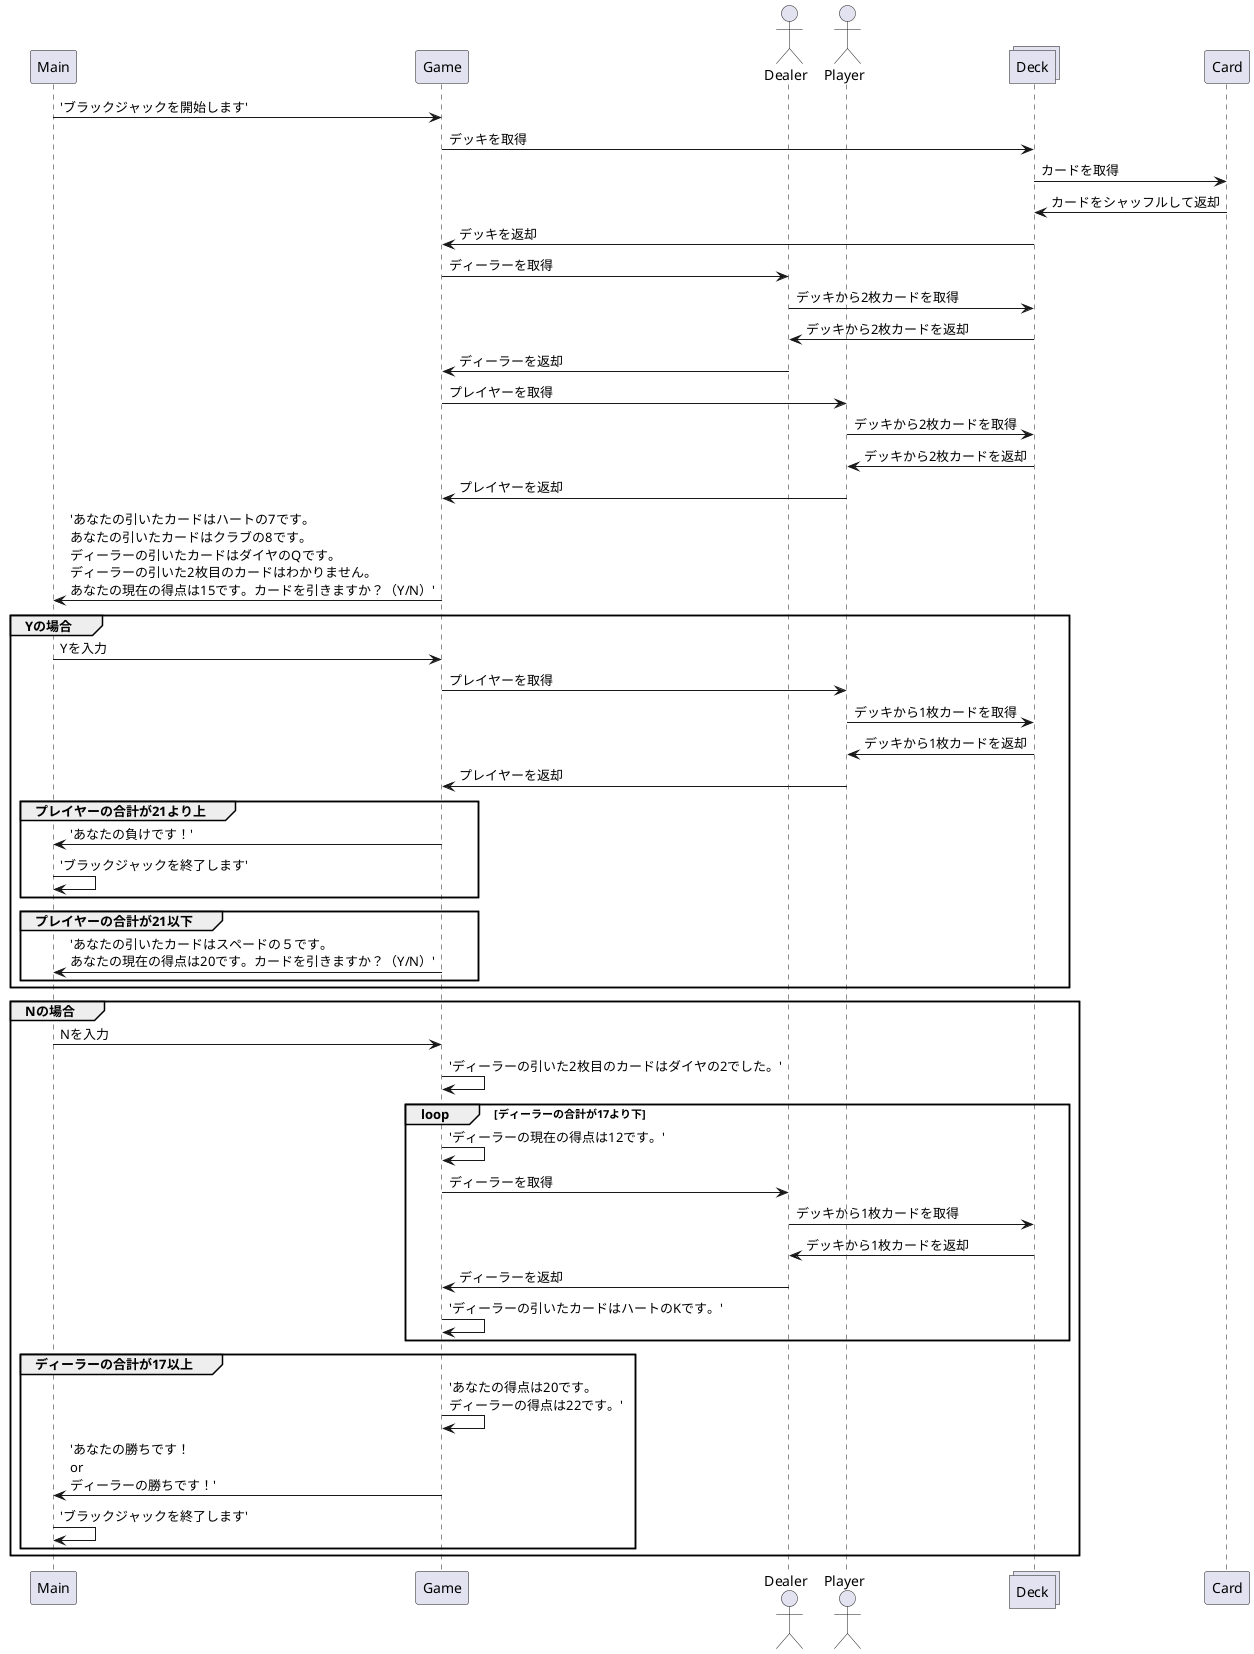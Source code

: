 @startuml
participant        Main        as Main
participant        Game        as Game
actor       Dealer       as Dealer
actor       Player    as Me
collections Deck as Deck
participant        Card        as Card
Main -> Game : 'ブラックジャックを開始します'
Game -> Deck: デッキを取得
Deck -> Card: カードを取得
Card -> Deck: カードをシャッフルして返却
Deck -> Game: デッキを返却
Game -> Dealer: ディーラーを取得
Dealer -> Deck: デッキから2枚カードを取得
Deck -> Dealer: デッキから2枚カードを返却
Dealer -> Game: ディーラーを返却
Game -> Me: プレイヤーを取得
Me -> Deck: デッキから2枚カードを取得
Deck -> Me: デッキから2枚カードを返却
Me -> Game: プレイヤーを返却
Game -> Main : 'あなたの引いたカードはハートの7です。\nあなたの引いたカードはクラブの8です。\nディーラーの引いたカードはダイヤのQです。\nディーラーの引いた2枚目のカードはわかりません。\nあなたの現在の得点は15です。カードを引きますか？（Y/N）'
group Yの場合
Main -> Game : Yを入力
Game -> Me: プレイヤーを取得
Me -> Deck: デッキから1枚カードを取得
Deck -> Me: デッキから1枚カードを返却
Me -> Game: プレイヤーを返却
  group プレイヤーの合計が21より上
  Game -> Main :'あなたの負けです！'
  Main -> Main : 'ブラックジャックを終了します'
  end
  group プレイヤーの合計が21以下
  Game -> Main :'あなたの引いたカードはスペードの５です。\nあなたの現在の得点は20です。カードを引きますか？（Y/N）'
  end
end
group Nの場合
Main -> Game : Nを入力
Game -> Game :'ディーラーの引いた2枚目のカードはダイヤの2でした。'
  loop ディーラーの合計が17より下
  Game -> Game :'ディーラーの現在の得点は12です。'
  Game -> Dealer: ディーラーを取得
  Dealer -> Deck: デッキから1枚カードを取得
  Deck -> Dealer: デッキから1枚カードを返却
  Dealer -> Game: ディーラーを返却
  Game -> Game :'ディーラーの引いたカードはハートのKです。'
  end
  group ディーラーの合計が17以上
  Game -> Game :'あなたの得点は20です。\nディーラーの得点は22です。'
  Game -> Main :'あなたの勝ちです！\nor\nディーラーの勝ちです！'
  Main -> Main : 'ブラックジャックを終了します'
  end
end
@enduml

